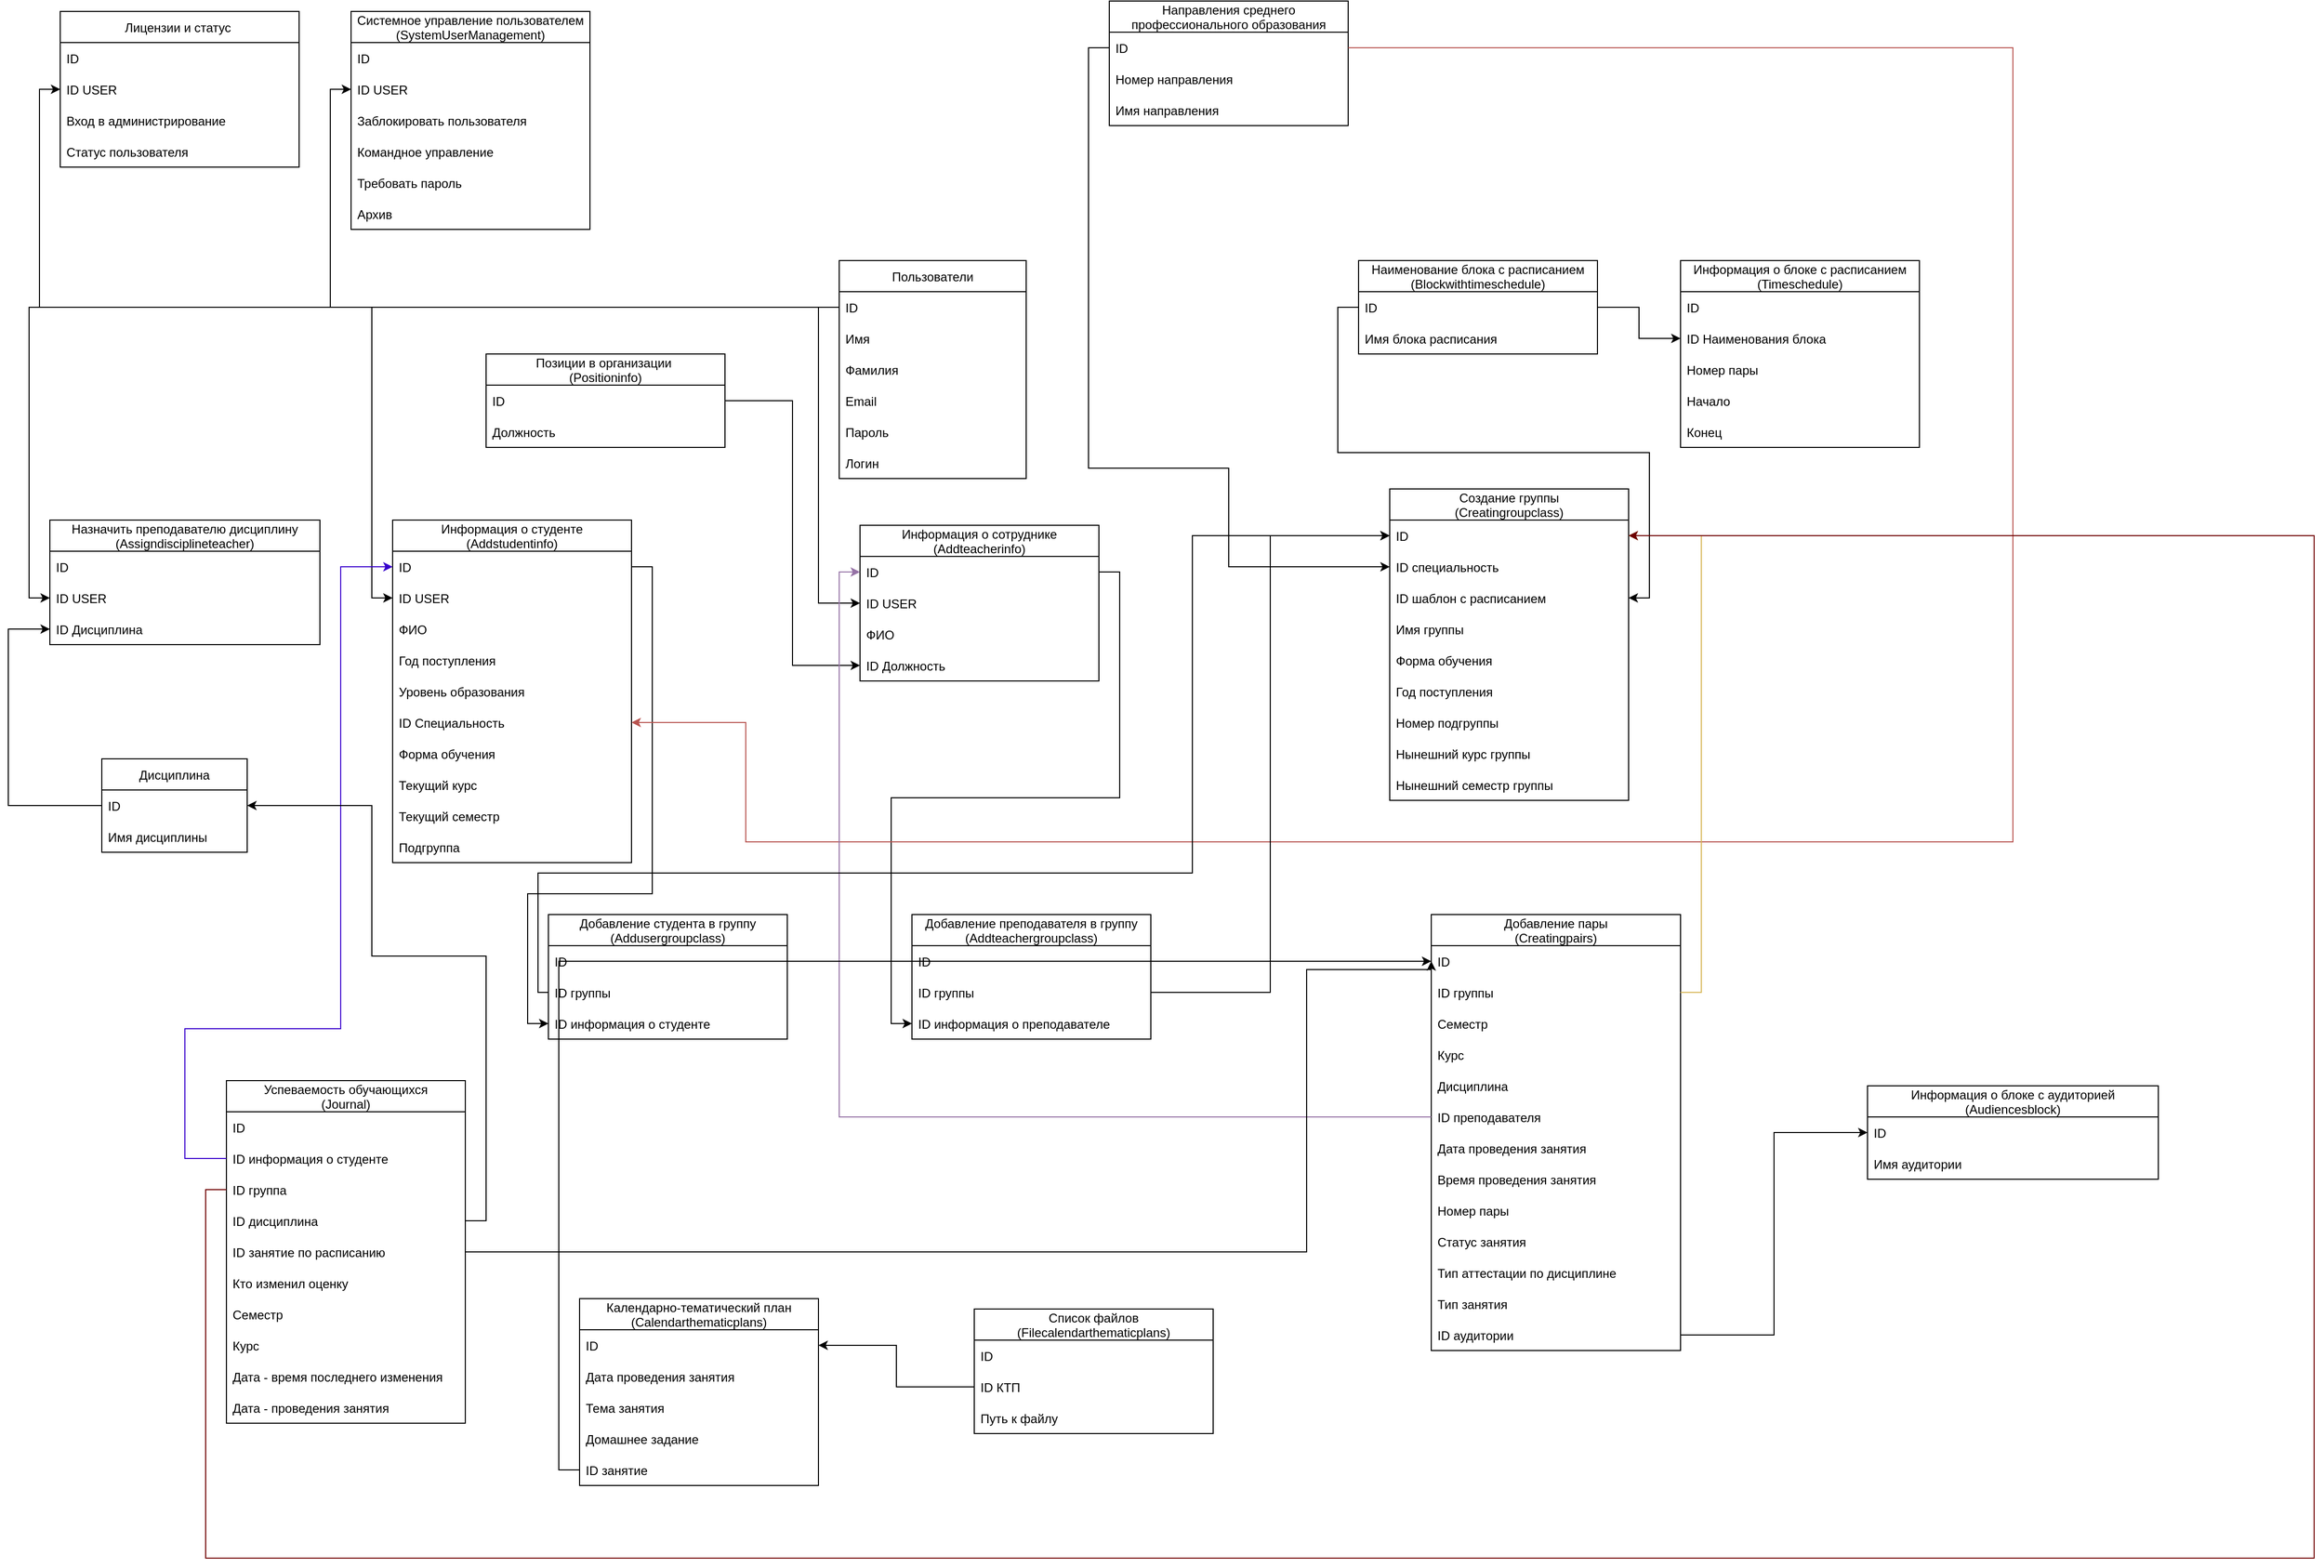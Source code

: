 <mxfile version="20.3.0" type="github">
  <diagram id="APbOYpsex_Ebenarrm__" name="Страница 1">
    <mxGraphModel dx="2500" dy="915" grid="1" gridSize="10" guides="1" tooltips="1" connect="1" arrows="1" fold="1" page="1" pageScale="1" pageWidth="827" pageHeight="1169" math="0" shadow="0">
      <root>
        <mxCell id="0" />
        <mxCell id="1" parent="0" />
        <mxCell id="934rZRanRc9oHKekc0-k-1" value="Пользователи" style="swimlane;fontStyle=0;childLayout=stackLayout;horizontal=1;startSize=30;horizontalStack=0;resizeParent=1;resizeParentMax=0;resizeLast=0;collapsible=1;marginBottom=0;" parent="1" vertex="1">
          <mxGeometry x="-20" y="490" width="180" height="210" as="geometry">
            <mxRectangle x="60" y="70" width="120" height="30" as="alternateBounds" />
          </mxGeometry>
        </mxCell>
        <mxCell id="934rZRanRc9oHKekc0-k-2" value="ID" style="text;strokeColor=none;fillColor=none;align=left;verticalAlign=middle;spacingLeft=4;spacingRight=4;overflow=hidden;points=[[0,0.5],[1,0.5]];portConstraint=eastwest;rotatable=0;" parent="934rZRanRc9oHKekc0-k-1" vertex="1">
          <mxGeometry y="30" width="180" height="30" as="geometry" />
        </mxCell>
        <mxCell id="934rZRanRc9oHKekc0-k-6" value="Имя" style="text;strokeColor=none;fillColor=none;align=left;verticalAlign=middle;spacingLeft=4;spacingRight=4;overflow=hidden;points=[[0,0.5],[1,0.5]];portConstraint=eastwest;rotatable=0;" parent="934rZRanRc9oHKekc0-k-1" vertex="1">
          <mxGeometry y="60" width="180" height="30" as="geometry" />
        </mxCell>
        <mxCell id="934rZRanRc9oHKekc0-k-3" value="Фамилия" style="text;strokeColor=none;fillColor=none;align=left;verticalAlign=middle;spacingLeft=4;spacingRight=4;overflow=hidden;points=[[0,0.5],[1,0.5]];portConstraint=eastwest;rotatable=0;" parent="934rZRanRc9oHKekc0-k-1" vertex="1">
          <mxGeometry y="90" width="180" height="30" as="geometry" />
        </mxCell>
        <mxCell id="-_RNkPM9lZLHpSTQkM_h-98" value="Email" style="text;strokeColor=none;fillColor=none;align=left;verticalAlign=middle;spacingLeft=4;spacingRight=4;overflow=hidden;points=[[0,0.5],[1,0.5]];portConstraint=eastwest;rotatable=0;" vertex="1" parent="934rZRanRc9oHKekc0-k-1">
          <mxGeometry y="120" width="180" height="30" as="geometry" />
        </mxCell>
        <mxCell id="934rZRanRc9oHKekc0-k-5" value="Пароль" style="text;strokeColor=none;fillColor=none;align=left;verticalAlign=middle;spacingLeft=4;spacingRight=4;overflow=hidden;points=[[0,0.5],[1,0.5]];portConstraint=eastwest;rotatable=0;" parent="934rZRanRc9oHKekc0-k-1" vertex="1">
          <mxGeometry y="150" width="180" height="30" as="geometry" />
        </mxCell>
        <mxCell id="934rZRanRc9oHKekc0-k-4" value="Логин" style="text;strokeColor=none;fillColor=none;align=left;verticalAlign=middle;spacingLeft=4;spacingRight=4;overflow=hidden;points=[[0,0.5],[1,0.5]];portConstraint=eastwest;rotatable=0;" parent="934rZRanRc9oHKekc0-k-1" vertex="1">
          <mxGeometry y="180" width="180" height="30" as="geometry" />
        </mxCell>
        <mxCell id="-_RNkPM9lZLHpSTQkM_h-1" value="Дисциплина" style="swimlane;fontStyle=0;childLayout=stackLayout;horizontal=1;startSize=30;horizontalStack=0;resizeParent=1;resizeParentMax=0;resizeLast=0;collapsible=1;marginBottom=0;" vertex="1" parent="1">
          <mxGeometry x="-730" y="970" width="140" height="90" as="geometry">
            <mxRectangle x="60" y="70" width="120" height="30" as="alternateBounds" />
          </mxGeometry>
        </mxCell>
        <mxCell id="-_RNkPM9lZLHpSTQkM_h-2" value="ID" style="text;strokeColor=none;fillColor=none;align=left;verticalAlign=middle;spacingLeft=4;spacingRight=4;overflow=hidden;points=[[0,0.5],[1,0.5]];portConstraint=eastwest;rotatable=0;" vertex="1" parent="-_RNkPM9lZLHpSTQkM_h-1">
          <mxGeometry y="30" width="140" height="30" as="geometry" />
        </mxCell>
        <mxCell id="-_RNkPM9lZLHpSTQkM_h-3" value="Имя дисциплины" style="text;strokeColor=none;fillColor=none;align=left;verticalAlign=middle;spacingLeft=4;spacingRight=4;overflow=hidden;points=[[0,0.5],[1,0.5]];portConstraint=eastwest;rotatable=0;" vertex="1" parent="-_RNkPM9lZLHpSTQkM_h-1">
          <mxGeometry y="60" width="140" height="30" as="geometry" />
        </mxCell>
        <mxCell id="-_RNkPM9lZLHpSTQkM_h-7" value="Добавление преподавателя в группу&#xa;(Addteachergroupclass)" style="swimlane;fontStyle=0;childLayout=stackLayout;horizontal=1;startSize=30;horizontalStack=0;resizeParent=1;resizeParentMax=0;resizeLast=0;collapsible=1;marginBottom=0;" vertex="1" parent="1">
          <mxGeometry x="50" y="1120" width="230" height="120" as="geometry">
            <mxRectangle x="60" y="70" width="120" height="30" as="alternateBounds" />
          </mxGeometry>
        </mxCell>
        <mxCell id="-_RNkPM9lZLHpSTQkM_h-8" value="ID" style="text;strokeColor=none;fillColor=none;align=left;verticalAlign=middle;spacingLeft=4;spacingRight=4;overflow=hidden;points=[[0,0.5],[1,0.5]];portConstraint=eastwest;rotatable=0;" vertex="1" parent="-_RNkPM9lZLHpSTQkM_h-7">
          <mxGeometry y="30" width="230" height="30" as="geometry" />
        </mxCell>
        <mxCell id="-_RNkPM9lZLHpSTQkM_h-9" value="ID группы" style="text;strokeColor=none;fillColor=none;align=left;verticalAlign=middle;spacingLeft=4;spacingRight=4;overflow=hidden;points=[[0,0.5],[1,0.5]];portConstraint=eastwest;rotatable=0;" vertex="1" parent="-_RNkPM9lZLHpSTQkM_h-7">
          <mxGeometry y="60" width="230" height="30" as="geometry" />
        </mxCell>
        <mxCell id="-_RNkPM9lZLHpSTQkM_h-10" value="ID информация о преподавателе" style="text;strokeColor=none;fillColor=none;align=left;verticalAlign=middle;spacingLeft=4;spacingRight=4;overflow=hidden;points=[[0,0.5],[1,0.5]];portConstraint=eastwest;rotatable=0;" vertex="1" parent="-_RNkPM9lZLHpSTQkM_h-7">
          <mxGeometry y="90" width="230" height="30" as="geometry" />
        </mxCell>
        <mxCell id="-_RNkPM9lZLHpSTQkM_h-13" value="Добавление пары&#xa;(Creatingpairs)" style="swimlane;fontStyle=0;childLayout=stackLayout;horizontal=1;startSize=30;horizontalStack=0;resizeParent=1;resizeParentMax=0;resizeLast=0;collapsible=1;marginBottom=0;" vertex="1" parent="1">
          <mxGeometry x="550" y="1120" width="240" height="420" as="geometry">
            <mxRectangle x="60" y="70" width="120" height="30" as="alternateBounds" />
          </mxGeometry>
        </mxCell>
        <mxCell id="-_RNkPM9lZLHpSTQkM_h-14" value="ID" style="text;strokeColor=none;fillColor=none;align=left;verticalAlign=middle;spacingLeft=4;spacingRight=4;overflow=hidden;points=[[0,0.5],[1,0.5]];portConstraint=eastwest;rotatable=0;" vertex="1" parent="-_RNkPM9lZLHpSTQkM_h-13">
          <mxGeometry y="30" width="240" height="30" as="geometry" />
        </mxCell>
        <mxCell id="-_RNkPM9lZLHpSTQkM_h-15" value="ID группы" style="text;strokeColor=none;fillColor=none;align=left;verticalAlign=middle;spacingLeft=4;spacingRight=4;overflow=hidden;points=[[0,0.5],[1,0.5]];portConstraint=eastwest;rotatable=0;" vertex="1" parent="-_RNkPM9lZLHpSTQkM_h-13">
          <mxGeometry y="60" width="240" height="30" as="geometry" />
        </mxCell>
        <mxCell id="-_RNkPM9lZLHpSTQkM_h-16" value="Семестр" style="text;strokeColor=none;fillColor=none;align=left;verticalAlign=middle;spacingLeft=4;spacingRight=4;overflow=hidden;points=[[0,0.5],[1,0.5]];portConstraint=eastwest;rotatable=0;" vertex="1" parent="-_RNkPM9lZLHpSTQkM_h-13">
          <mxGeometry y="90" width="240" height="30" as="geometry" />
        </mxCell>
        <mxCell id="-_RNkPM9lZLHpSTQkM_h-17" value="Курс " style="text;strokeColor=none;fillColor=none;align=left;verticalAlign=middle;spacingLeft=4;spacingRight=4;overflow=hidden;points=[[0,0.5],[1,0.5]];portConstraint=eastwest;rotatable=0;" vertex="1" parent="-_RNkPM9lZLHpSTQkM_h-13">
          <mxGeometry y="120" width="240" height="30" as="geometry" />
        </mxCell>
        <mxCell id="-_RNkPM9lZLHpSTQkM_h-18" value="Дисциплина" style="text;strokeColor=none;fillColor=none;align=left;verticalAlign=middle;spacingLeft=4;spacingRight=4;overflow=hidden;points=[[0,0.5],[1,0.5]];portConstraint=eastwest;rotatable=0;" vertex="1" parent="-_RNkPM9lZLHpSTQkM_h-13">
          <mxGeometry y="150" width="240" height="30" as="geometry" />
        </mxCell>
        <mxCell id="-_RNkPM9lZLHpSTQkM_h-142" value="ID преподавателя" style="text;strokeColor=none;fillColor=none;align=left;verticalAlign=middle;spacingLeft=4;spacingRight=4;overflow=hidden;points=[[0,0.5],[1,0.5]];portConstraint=eastwest;rotatable=0;" vertex="1" parent="-_RNkPM9lZLHpSTQkM_h-13">
          <mxGeometry y="180" width="240" height="30" as="geometry" />
        </mxCell>
        <mxCell id="-_RNkPM9lZLHpSTQkM_h-143" value="Дата проведения занятия" style="text;strokeColor=none;fillColor=none;align=left;verticalAlign=middle;spacingLeft=4;spacingRight=4;overflow=hidden;points=[[0,0.5],[1,0.5]];portConstraint=eastwest;rotatable=0;" vertex="1" parent="-_RNkPM9lZLHpSTQkM_h-13">
          <mxGeometry y="210" width="240" height="30" as="geometry" />
        </mxCell>
        <mxCell id="-_RNkPM9lZLHpSTQkM_h-144" value="Время проведения занятия" style="text;strokeColor=none;fillColor=none;align=left;verticalAlign=middle;spacingLeft=4;spacingRight=4;overflow=hidden;points=[[0,0.5],[1,0.5]];portConstraint=eastwest;rotatable=0;" vertex="1" parent="-_RNkPM9lZLHpSTQkM_h-13">
          <mxGeometry y="240" width="240" height="30" as="geometry" />
        </mxCell>
        <mxCell id="-_RNkPM9lZLHpSTQkM_h-145" value="Номер пары" style="text;strokeColor=none;fillColor=none;align=left;verticalAlign=middle;spacingLeft=4;spacingRight=4;overflow=hidden;points=[[0,0.5],[1,0.5]];portConstraint=eastwest;rotatable=0;" vertex="1" parent="-_RNkPM9lZLHpSTQkM_h-13">
          <mxGeometry y="270" width="240" height="30" as="geometry" />
        </mxCell>
        <mxCell id="-_RNkPM9lZLHpSTQkM_h-146" value="Статус занятия" style="text;strokeColor=none;fillColor=none;align=left;verticalAlign=middle;spacingLeft=4;spacingRight=4;overflow=hidden;points=[[0,0.5],[1,0.5]];portConstraint=eastwest;rotatable=0;" vertex="1" parent="-_RNkPM9lZLHpSTQkM_h-13">
          <mxGeometry y="300" width="240" height="30" as="geometry" />
        </mxCell>
        <mxCell id="-_RNkPM9lZLHpSTQkM_h-147" value="Тип аттестации по дисциплине" style="text;strokeColor=none;fillColor=none;align=left;verticalAlign=middle;spacingLeft=4;spacingRight=4;overflow=hidden;points=[[0,0.5],[1,0.5]];portConstraint=eastwest;rotatable=0;" vertex="1" parent="-_RNkPM9lZLHpSTQkM_h-13">
          <mxGeometry y="330" width="240" height="30" as="geometry" />
        </mxCell>
        <mxCell id="-_RNkPM9lZLHpSTQkM_h-148" value="Тип занятия" style="text;strokeColor=none;fillColor=none;align=left;verticalAlign=middle;spacingLeft=4;spacingRight=4;overflow=hidden;points=[[0,0.5],[1,0.5]];portConstraint=eastwest;rotatable=0;" vertex="1" parent="-_RNkPM9lZLHpSTQkM_h-13">
          <mxGeometry y="360" width="240" height="30" as="geometry" />
        </mxCell>
        <mxCell id="-_RNkPM9lZLHpSTQkM_h-149" value="ID аудитории" style="text;strokeColor=none;fillColor=none;align=left;verticalAlign=middle;spacingLeft=4;spacingRight=4;overflow=hidden;points=[[0,0.5],[1,0.5]];portConstraint=eastwest;rotatable=0;" vertex="1" parent="-_RNkPM9lZLHpSTQkM_h-13">
          <mxGeometry y="390" width="240" height="30" as="geometry" />
        </mxCell>
        <mxCell id="-_RNkPM9lZLHpSTQkM_h-26" value="Информация о студенте&#xa;(Addstudentinfo)" style="swimlane;fontStyle=0;childLayout=stackLayout;horizontal=1;startSize=30;horizontalStack=0;resizeParent=1;resizeParentMax=0;resizeLast=0;collapsible=1;marginBottom=0;" vertex="1" parent="1">
          <mxGeometry x="-450" y="740" width="230" height="330" as="geometry">
            <mxRectangle x="60" y="70" width="120" height="30" as="alternateBounds" />
          </mxGeometry>
        </mxCell>
        <mxCell id="-_RNkPM9lZLHpSTQkM_h-27" value="ID" style="text;strokeColor=none;fillColor=none;align=left;verticalAlign=middle;spacingLeft=4;spacingRight=4;overflow=hidden;points=[[0,0.5],[1,0.5]];portConstraint=eastwest;rotatable=0;" vertex="1" parent="-_RNkPM9lZLHpSTQkM_h-26">
          <mxGeometry y="30" width="230" height="30" as="geometry" />
        </mxCell>
        <mxCell id="-_RNkPM9lZLHpSTQkM_h-28" value="ID USER" style="text;strokeColor=none;fillColor=none;align=left;verticalAlign=middle;spacingLeft=4;spacingRight=4;overflow=hidden;points=[[0,0.5],[1,0.5]];portConstraint=eastwest;rotatable=0;" vertex="1" parent="-_RNkPM9lZLHpSTQkM_h-26">
          <mxGeometry y="60" width="230" height="30" as="geometry" />
        </mxCell>
        <mxCell id="-_RNkPM9lZLHpSTQkM_h-29" value="ФИО" style="text;strokeColor=none;fillColor=none;align=left;verticalAlign=middle;spacingLeft=4;spacingRight=4;overflow=hidden;points=[[0,0.5],[1,0.5]];portConstraint=eastwest;rotatable=0;" vertex="1" parent="-_RNkPM9lZLHpSTQkM_h-26">
          <mxGeometry y="90" width="230" height="30" as="geometry" />
        </mxCell>
        <mxCell id="-_RNkPM9lZLHpSTQkM_h-30" value="Год поступления" style="text;strokeColor=none;fillColor=none;align=left;verticalAlign=middle;spacingLeft=4;spacingRight=4;overflow=hidden;points=[[0,0.5],[1,0.5]];portConstraint=eastwest;rotatable=0;" vertex="1" parent="-_RNkPM9lZLHpSTQkM_h-26">
          <mxGeometry y="120" width="230" height="30" as="geometry" />
        </mxCell>
        <mxCell id="-_RNkPM9lZLHpSTQkM_h-31" value="Уровень образования" style="text;strokeColor=none;fillColor=none;align=left;verticalAlign=middle;spacingLeft=4;spacingRight=4;overflow=hidden;points=[[0,0.5],[1,0.5]];portConstraint=eastwest;rotatable=0;" vertex="1" parent="-_RNkPM9lZLHpSTQkM_h-26">
          <mxGeometry y="150" width="230" height="30" as="geometry" />
        </mxCell>
        <mxCell id="-_RNkPM9lZLHpSTQkM_h-153" value="ID Специальность" style="text;strokeColor=none;fillColor=none;align=left;verticalAlign=middle;spacingLeft=4;spacingRight=4;overflow=hidden;points=[[0,0.5],[1,0.5]];portConstraint=eastwest;rotatable=0;" vertex="1" parent="-_RNkPM9lZLHpSTQkM_h-26">
          <mxGeometry y="180" width="230" height="30" as="geometry" />
        </mxCell>
        <mxCell id="-_RNkPM9lZLHpSTQkM_h-154" value="Форма обучения" style="text;strokeColor=none;fillColor=none;align=left;verticalAlign=middle;spacingLeft=4;spacingRight=4;overflow=hidden;points=[[0,0.5],[1,0.5]];portConstraint=eastwest;rotatable=0;" vertex="1" parent="-_RNkPM9lZLHpSTQkM_h-26">
          <mxGeometry y="210" width="230" height="30" as="geometry" />
        </mxCell>
        <mxCell id="-_RNkPM9lZLHpSTQkM_h-155" value="Текущий курс" style="text;strokeColor=none;fillColor=none;align=left;verticalAlign=middle;spacingLeft=4;spacingRight=4;overflow=hidden;points=[[0,0.5],[1,0.5]];portConstraint=eastwest;rotatable=0;" vertex="1" parent="-_RNkPM9lZLHpSTQkM_h-26">
          <mxGeometry y="240" width="230" height="30" as="geometry" />
        </mxCell>
        <mxCell id="-_RNkPM9lZLHpSTQkM_h-159" value="Текущий семестр" style="text;strokeColor=none;fillColor=none;align=left;verticalAlign=middle;spacingLeft=4;spacingRight=4;overflow=hidden;points=[[0,0.5],[1,0.5]];portConstraint=eastwest;rotatable=0;" vertex="1" parent="-_RNkPM9lZLHpSTQkM_h-26">
          <mxGeometry y="270" width="230" height="30" as="geometry" />
        </mxCell>
        <mxCell id="-_RNkPM9lZLHpSTQkM_h-156" value="Подгруппа" style="text;strokeColor=none;fillColor=none;align=left;verticalAlign=middle;spacingLeft=4;spacingRight=4;overflow=hidden;points=[[0,0.5],[1,0.5]];portConstraint=eastwest;rotatable=0;" vertex="1" parent="-_RNkPM9lZLHpSTQkM_h-26">
          <mxGeometry y="300" width="230" height="30" as="geometry" />
        </mxCell>
        <mxCell id="-_RNkPM9lZLHpSTQkM_h-32" value="Информация о блоке с аудиторией&#xa;(Audiencesblock)" style="swimlane;fontStyle=0;childLayout=stackLayout;horizontal=1;startSize=30;horizontalStack=0;resizeParent=1;resizeParentMax=0;resizeLast=0;collapsible=1;marginBottom=0;" vertex="1" parent="1">
          <mxGeometry x="970" y="1285" width="280" height="90" as="geometry">
            <mxRectangle x="60" y="70" width="120" height="30" as="alternateBounds" />
          </mxGeometry>
        </mxCell>
        <mxCell id="-_RNkPM9lZLHpSTQkM_h-33" value="ID" style="text;strokeColor=none;fillColor=none;align=left;verticalAlign=middle;spacingLeft=4;spacingRight=4;overflow=hidden;points=[[0,0.5],[1,0.5]];portConstraint=eastwest;rotatable=0;" vertex="1" parent="-_RNkPM9lZLHpSTQkM_h-32">
          <mxGeometry y="30" width="280" height="30" as="geometry" />
        </mxCell>
        <mxCell id="-_RNkPM9lZLHpSTQkM_h-34" value="Имя аудитории" style="text;strokeColor=none;fillColor=none;align=left;verticalAlign=middle;spacingLeft=4;spacingRight=4;overflow=hidden;points=[[0,0.5],[1,0.5]];portConstraint=eastwest;rotatable=0;" vertex="1" parent="-_RNkPM9lZLHpSTQkM_h-32">
          <mxGeometry y="60" width="280" height="30" as="geometry" />
        </mxCell>
        <mxCell id="-_RNkPM9lZLHpSTQkM_h-38" value="Наименование блока с расписанием&#xa;(Blockwithtimeschedule)" style="swimlane;fontStyle=0;childLayout=stackLayout;horizontal=1;startSize=30;horizontalStack=0;resizeParent=1;resizeParentMax=0;resizeLast=0;collapsible=1;marginBottom=0;" vertex="1" parent="1">
          <mxGeometry x="480" y="490" width="230" height="90" as="geometry">
            <mxRectangle x="60" y="70" width="120" height="30" as="alternateBounds" />
          </mxGeometry>
        </mxCell>
        <mxCell id="-_RNkPM9lZLHpSTQkM_h-39" value="ID" style="text;strokeColor=none;fillColor=none;align=left;verticalAlign=middle;spacingLeft=4;spacingRight=4;overflow=hidden;points=[[0,0.5],[1,0.5]];portConstraint=eastwest;rotatable=0;" vertex="1" parent="-_RNkPM9lZLHpSTQkM_h-38">
          <mxGeometry y="30" width="230" height="30" as="geometry" />
        </mxCell>
        <mxCell id="-_RNkPM9lZLHpSTQkM_h-40" value="Имя блока расписания" style="text;strokeColor=none;fillColor=none;align=left;verticalAlign=middle;spacingLeft=4;spacingRight=4;overflow=hidden;points=[[0,0.5],[1,0.5]];portConstraint=eastwest;rotatable=0;" vertex="1" parent="-_RNkPM9lZLHpSTQkM_h-38">
          <mxGeometry y="60" width="230" height="30" as="geometry" />
        </mxCell>
        <mxCell id="-_RNkPM9lZLHpSTQkM_h-44" value="Информация о сотруднике&#xa;(Addteacherinfo)" style="swimlane;fontStyle=0;childLayout=stackLayout;horizontal=1;startSize=30;horizontalStack=0;resizeParent=1;resizeParentMax=0;resizeLast=0;collapsible=1;marginBottom=0;" vertex="1" parent="1">
          <mxGeometry y="745" width="230" height="150" as="geometry">
            <mxRectangle x="60" y="70" width="120" height="30" as="alternateBounds" />
          </mxGeometry>
        </mxCell>
        <mxCell id="-_RNkPM9lZLHpSTQkM_h-45" value="ID" style="text;strokeColor=none;fillColor=none;align=left;verticalAlign=middle;spacingLeft=4;spacingRight=4;overflow=hidden;points=[[0,0.5],[1,0.5]];portConstraint=eastwest;rotatable=0;" vertex="1" parent="-_RNkPM9lZLHpSTQkM_h-44">
          <mxGeometry y="30" width="230" height="30" as="geometry" />
        </mxCell>
        <mxCell id="-_RNkPM9lZLHpSTQkM_h-46" value="ID USER" style="text;strokeColor=none;fillColor=none;align=left;verticalAlign=middle;spacingLeft=4;spacingRight=4;overflow=hidden;points=[[0,0.5],[1,0.5]];portConstraint=eastwest;rotatable=0;" vertex="1" parent="-_RNkPM9lZLHpSTQkM_h-44">
          <mxGeometry y="60" width="230" height="30" as="geometry" />
        </mxCell>
        <mxCell id="-_RNkPM9lZLHpSTQkM_h-47" value="ФИО" style="text;strokeColor=none;fillColor=none;align=left;verticalAlign=middle;spacingLeft=4;spacingRight=4;overflow=hidden;points=[[0,0.5],[1,0.5]];portConstraint=eastwest;rotatable=0;" vertex="1" parent="-_RNkPM9lZLHpSTQkM_h-44">
          <mxGeometry y="90" width="230" height="30" as="geometry" />
        </mxCell>
        <mxCell id="-_RNkPM9lZLHpSTQkM_h-48" value="ID Должность" style="text;strokeColor=none;fillColor=none;align=left;verticalAlign=middle;spacingLeft=4;spacingRight=4;overflow=hidden;points=[[0,0.5],[1,0.5]];portConstraint=eastwest;rotatable=0;" vertex="1" parent="-_RNkPM9lZLHpSTQkM_h-44">
          <mxGeometry y="120" width="230" height="30" as="geometry" />
        </mxCell>
        <mxCell id="-_RNkPM9lZLHpSTQkM_h-50" value="Успеваемость обучающихся&#xa;(Journal)" style="swimlane;fontStyle=0;childLayout=stackLayout;horizontal=1;startSize=30;horizontalStack=0;resizeParent=1;resizeParentMax=0;resizeLast=0;collapsible=1;marginBottom=0;" vertex="1" parent="1">
          <mxGeometry x="-610" y="1280" width="230" height="330" as="geometry">
            <mxRectangle x="60" y="70" width="120" height="30" as="alternateBounds" />
          </mxGeometry>
        </mxCell>
        <mxCell id="-_RNkPM9lZLHpSTQkM_h-51" value="ID" style="text;strokeColor=none;fillColor=none;align=left;verticalAlign=middle;spacingLeft=4;spacingRight=4;overflow=hidden;points=[[0,0.5],[1,0.5]];portConstraint=eastwest;rotatable=0;" vertex="1" parent="-_RNkPM9lZLHpSTQkM_h-50">
          <mxGeometry y="30" width="230" height="30" as="geometry" />
        </mxCell>
        <mxCell id="-_RNkPM9lZLHpSTQkM_h-52" value="ID информация о студенте" style="text;strokeColor=none;fillColor=none;align=left;verticalAlign=middle;spacingLeft=4;spacingRight=4;overflow=hidden;points=[[0,0.5],[1,0.5]];portConstraint=eastwest;rotatable=0;" vertex="1" parent="-_RNkPM9lZLHpSTQkM_h-50">
          <mxGeometry y="60" width="230" height="30" as="geometry" />
        </mxCell>
        <mxCell id="-_RNkPM9lZLHpSTQkM_h-53" value="ID группа" style="text;strokeColor=none;fillColor=none;align=left;verticalAlign=middle;spacingLeft=4;spacingRight=4;overflow=hidden;points=[[0,0.5],[1,0.5]];portConstraint=eastwest;rotatable=0;" vertex="1" parent="-_RNkPM9lZLHpSTQkM_h-50">
          <mxGeometry y="90" width="230" height="30" as="geometry" />
        </mxCell>
        <mxCell id="-_RNkPM9lZLHpSTQkM_h-54" value="ID дисциплина" style="text;strokeColor=none;fillColor=none;align=left;verticalAlign=middle;spacingLeft=4;spacingRight=4;overflow=hidden;points=[[0,0.5],[1,0.5]];portConstraint=eastwest;rotatable=0;" vertex="1" parent="-_RNkPM9lZLHpSTQkM_h-50">
          <mxGeometry y="120" width="230" height="30" as="geometry" />
        </mxCell>
        <mxCell id="-_RNkPM9lZLHpSTQkM_h-55" value="ID занятие по расписанию" style="text;strokeColor=none;fillColor=none;align=left;verticalAlign=middle;spacingLeft=4;spacingRight=4;overflow=hidden;points=[[0,0.5],[1,0.5]];portConstraint=eastwest;rotatable=0;" vertex="1" parent="-_RNkPM9lZLHpSTQkM_h-50">
          <mxGeometry y="150" width="230" height="30" as="geometry" />
        </mxCell>
        <mxCell id="-_RNkPM9lZLHpSTQkM_h-168" value="Кто изменил оценку" style="text;strokeColor=none;fillColor=none;align=left;verticalAlign=middle;spacingLeft=4;spacingRight=4;overflow=hidden;points=[[0,0.5],[1,0.5]];portConstraint=eastwest;rotatable=0;" vertex="1" parent="-_RNkPM9lZLHpSTQkM_h-50">
          <mxGeometry y="180" width="230" height="30" as="geometry" />
        </mxCell>
        <mxCell id="-_RNkPM9lZLHpSTQkM_h-169" value="Семестр" style="text;strokeColor=none;fillColor=none;align=left;verticalAlign=middle;spacingLeft=4;spacingRight=4;overflow=hidden;points=[[0,0.5],[1,0.5]];portConstraint=eastwest;rotatable=0;" vertex="1" parent="-_RNkPM9lZLHpSTQkM_h-50">
          <mxGeometry y="210" width="230" height="30" as="geometry" />
        </mxCell>
        <mxCell id="-_RNkPM9lZLHpSTQkM_h-170" value="Курс" style="text;strokeColor=none;fillColor=none;align=left;verticalAlign=middle;spacingLeft=4;spacingRight=4;overflow=hidden;points=[[0,0.5],[1,0.5]];portConstraint=eastwest;rotatable=0;" vertex="1" parent="-_RNkPM9lZLHpSTQkM_h-50">
          <mxGeometry y="240" width="230" height="30" as="geometry" />
        </mxCell>
        <mxCell id="-_RNkPM9lZLHpSTQkM_h-171" value="Дата - время последнего изменения" style="text;strokeColor=none;fillColor=none;align=left;verticalAlign=middle;spacingLeft=4;spacingRight=4;overflow=hidden;points=[[0,0.5],[1,0.5]];portConstraint=eastwest;rotatable=0;" vertex="1" parent="-_RNkPM9lZLHpSTQkM_h-50">
          <mxGeometry y="270" width="230" height="30" as="geometry" />
        </mxCell>
        <mxCell id="-_RNkPM9lZLHpSTQkM_h-172" value="Дата - проведения занятия" style="text;strokeColor=none;fillColor=none;align=left;verticalAlign=middle;spacingLeft=4;spacingRight=4;overflow=hidden;points=[[0,0.5],[1,0.5]];portConstraint=eastwest;rotatable=0;" vertex="1" parent="-_RNkPM9lZLHpSTQkM_h-50">
          <mxGeometry y="300" width="230" height="30" as="geometry" />
        </mxCell>
        <mxCell id="-_RNkPM9lZLHpSTQkM_h-56" value="Календарно-тематический план&#xa;(Calendarthematicplans)" style="swimlane;fontStyle=0;childLayout=stackLayout;horizontal=1;startSize=30;horizontalStack=0;resizeParent=1;resizeParentMax=0;resizeLast=0;collapsible=1;marginBottom=0;" vertex="1" parent="1">
          <mxGeometry x="-270" y="1490" width="230" height="180" as="geometry">
            <mxRectangle x="60" y="70" width="120" height="30" as="alternateBounds" />
          </mxGeometry>
        </mxCell>
        <mxCell id="-_RNkPM9lZLHpSTQkM_h-57" value="ID" style="text;strokeColor=none;fillColor=none;align=left;verticalAlign=middle;spacingLeft=4;spacingRight=4;overflow=hidden;points=[[0,0.5],[1,0.5]];portConstraint=eastwest;rotatable=0;" vertex="1" parent="-_RNkPM9lZLHpSTQkM_h-56">
          <mxGeometry y="30" width="230" height="30" as="geometry" />
        </mxCell>
        <mxCell id="-_RNkPM9lZLHpSTQkM_h-58" value="Дата проведения занятия" style="text;strokeColor=none;fillColor=none;align=left;verticalAlign=middle;spacingLeft=4;spacingRight=4;overflow=hidden;points=[[0,0.5],[1,0.5]];portConstraint=eastwest;rotatable=0;" vertex="1" parent="-_RNkPM9lZLHpSTQkM_h-56">
          <mxGeometry y="60" width="230" height="30" as="geometry" />
        </mxCell>
        <mxCell id="-_RNkPM9lZLHpSTQkM_h-59" value="Тема занятия" style="text;strokeColor=none;fillColor=none;align=left;verticalAlign=middle;spacingLeft=4;spacingRight=4;overflow=hidden;points=[[0,0.5],[1,0.5]];portConstraint=eastwest;rotatable=0;" vertex="1" parent="-_RNkPM9lZLHpSTQkM_h-56">
          <mxGeometry y="90" width="230" height="30" as="geometry" />
        </mxCell>
        <mxCell id="-_RNkPM9lZLHpSTQkM_h-60" value="Домашнее задание" style="text;strokeColor=none;fillColor=none;align=left;verticalAlign=middle;spacingLeft=4;spacingRight=4;overflow=hidden;points=[[0,0.5],[1,0.5]];portConstraint=eastwest;rotatable=0;" vertex="1" parent="-_RNkPM9lZLHpSTQkM_h-56">
          <mxGeometry y="120" width="230" height="30" as="geometry" />
        </mxCell>
        <mxCell id="-_RNkPM9lZLHpSTQkM_h-61" value="ID занятие" style="text;strokeColor=none;fillColor=none;align=left;verticalAlign=middle;spacingLeft=4;spacingRight=4;overflow=hidden;points=[[0,0.5],[1,0.5]];portConstraint=eastwest;rotatable=0;" vertex="1" parent="-_RNkPM9lZLHpSTQkM_h-56">
          <mxGeometry y="150" width="230" height="30" as="geometry" />
        </mxCell>
        <mxCell id="-_RNkPM9lZLHpSTQkM_h-62" value="Лицензии и статус " style="swimlane;fontStyle=0;childLayout=stackLayout;horizontal=1;startSize=30;horizontalStack=0;resizeParent=1;resizeParentMax=0;resizeLast=0;collapsible=1;marginBottom=0;" vertex="1" parent="1">
          <mxGeometry x="-770" y="250" width="230" height="150" as="geometry">
            <mxRectangle x="60" y="70" width="120" height="30" as="alternateBounds" />
          </mxGeometry>
        </mxCell>
        <mxCell id="-_RNkPM9lZLHpSTQkM_h-128" value="ID" style="text;strokeColor=none;fillColor=none;align=left;verticalAlign=middle;spacingLeft=4;spacingRight=4;overflow=hidden;points=[[0,0.5],[1,0.5]];portConstraint=eastwest;rotatable=0;" vertex="1" parent="-_RNkPM9lZLHpSTQkM_h-62">
          <mxGeometry y="30" width="230" height="30" as="geometry" />
        </mxCell>
        <mxCell id="-_RNkPM9lZLHpSTQkM_h-107" value="ID USER" style="text;strokeColor=none;fillColor=none;align=left;verticalAlign=middle;spacingLeft=4;spacingRight=4;overflow=hidden;points=[[0,0.5],[1,0.5]];portConstraint=eastwest;rotatable=0;" vertex="1" parent="-_RNkPM9lZLHpSTQkM_h-62">
          <mxGeometry y="60" width="230" height="30" as="geometry" />
        </mxCell>
        <mxCell id="-_RNkPM9lZLHpSTQkM_h-100" value="Вход в администрирование" style="text;strokeColor=none;fillColor=none;align=left;verticalAlign=middle;spacingLeft=4;spacingRight=4;overflow=hidden;points=[[0,0.5],[1,0.5]];portConstraint=eastwest;rotatable=0;" vertex="1" parent="-_RNkPM9lZLHpSTQkM_h-62">
          <mxGeometry y="90" width="230" height="30" as="geometry" />
        </mxCell>
        <mxCell id="-_RNkPM9lZLHpSTQkM_h-99" value="Статус пользователя" style="text;strokeColor=none;fillColor=none;align=left;verticalAlign=middle;spacingLeft=4;spacingRight=4;overflow=hidden;points=[[0,0.5],[1,0.5]];portConstraint=eastwest;rotatable=0;" vertex="1" parent="-_RNkPM9lZLHpSTQkM_h-62">
          <mxGeometry y="120" width="230" height="30" as="geometry" />
        </mxCell>
        <mxCell id="-_RNkPM9lZLHpSTQkM_h-68" value="Направления среднего &#xa;профессионального образования" style="swimlane;fontStyle=0;childLayout=stackLayout;horizontal=1;startSize=30;horizontalStack=0;resizeParent=1;resizeParentMax=0;resizeLast=0;collapsible=1;marginBottom=0;" vertex="1" parent="1">
          <mxGeometry x="240" y="240" width="230" height="120" as="geometry">
            <mxRectangle x="60" y="70" width="120" height="30" as="alternateBounds" />
          </mxGeometry>
        </mxCell>
        <mxCell id="-_RNkPM9lZLHpSTQkM_h-69" value="ID" style="text;strokeColor=none;fillColor=none;align=left;verticalAlign=middle;spacingLeft=4;spacingRight=4;overflow=hidden;points=[[0,0.5],[1,0.5]];portConstraint=eastwest;rotatable=0;" vertex="1" parent="-_RNkPM9lZLHpSTQkM_h-68">
          <mxGeometry y="30" width="230" height="30" as="geometry" />
        </mxCell>
        <mxCell id="-_RNkPM9lZLHpSTQkM_h-70" value="Номер направления" style="text;strokeColor=none;fillColor=none;align=left;verticalAlign=middle;spacingLeft=4;spacingRight=4;overflow=hidden;points=[[0,0.5],[1,0.5]];portConstraint=eastwest;rotatable=0;" vertex="1" parent="-_RNkPM9lZLHpSTQkM_h-68">
          <mxGeometry y="60" width="230" height="30" as="geometry" />
        </mxCell>
        <mxCell id="-_RNkPM9lZLHpSTQkM_h-71" value="Имя направления" style="text;strokeColor=none;fillColor=none;align=left;verticalAlign=middle;spacingLeft=4;spacingRight=4;overflow=hidden;points=[[0,0.5],[1,0.5]];portConstraint=eastwest;rotatable=0;" vertex="1" parent="-_RNkPM9lZLHpSTQkM_h-68">
          <mxGeometry y="90" width="230" height="30" as="geometry" />
        </mxCell>
        <mxCell id="-_RNkPM9lZLHpSTQkM_h-74" value="Позиции в организации &#xa;(Positioninfo)" style="swimlane;fontStyle=0;childLayout=stackLayout;horizontal=1;startSize=30;horizontalStack=0;resizeParent=1;resizeParentMax=0;resizeLast=0;collapsible=1;marginBottom=0;" vertex="1" parent="1">
          <mxGeometry x="-360" y="580" width="230" height="90" as="geometry">
            <mxRectangle x="60" y="70" width="120" height="30" as="alternateBounds" />
          </mxGeometry>
        </mxCell>
        <mxCell id="-_RNkPM9lZLHpSTQkM_h-75" value="ID" style="text;strokeColor=none;fillColor=none;align=left;verticalAlign=middle;spacingLeft=4;spacingRight=4;overflow=hidden;points=[[0,0.5],[1,0.5]];portConstraint=eastwest;rotatable=0;" vertex="1" parent="-_RNkPM9lZLHpSTQkM_h-74">
          <mxGeometry y="30" width="230" height="30" as="geometry" />
        </mxCell>
        <mxCell id="-_RNkPM9lZLHpSTQkM_h-76" value="Должность" style="text;strokeColor=none;fillColor=none;align=left;verticalAlign=middle;spacingLeft=4;spacingRight=4;overflow=hidden;points=[[0,0.5],[1,0.5]];portConstraint=eastwest;rotatable=0;" vertex="1" parent="-_RNkPM9lZLHpSTQkM_h-74">
          <mxGeometry y="60" width="230" height="30" as="geometry" />
        </mxCell>
        <mxCell id="-_RNkPM9lZLHpSTQkM_h-80" value="Системное управление пользователем&#xa;(SystemUserManagement)" style="swimlane;fontStyle=0;childLayout=stackLayout;horizontal=1;startSize=30;horizontalStack=0;resizeParent=1;resizeParentMax=0;resizeLast=0;collapsible=1;marginBottom=0;" vertex="1" parent="1">
          <mxGeometry x="-490" y="250" width="230" height="210" as="geometry">
            <mxRectangle x="60" y="70" width="120" height="30" as="alternateBounds" />
          </mxGeometry>
        </mxCell>
        <mxCell id="-_RNkPM9lZLHpSTQkM_h-127" value="ID" style="text;strokeColor=none;fillColor=none;align=left;verticalAlign=middle;spacingLeft=4;spacingRight=4;overflow=hidden;points=[[0,0.5],[1,0.5]];portConstraint=eastwest;rotatable=0;" vertex="1" parent="-_RNkPM9lZLHpSTQkM_h-80">
          <mxGeometry y="30" width="230" height="30" as="geometry" />
        </mxCell>
        <mxCell id="-_RNkPM9lZLHpSTQkM_h-101" value="ID USER" style="text;strokeColor=none;fillColor=none;align=left;verticalAlign=middle;spacingLeft=4;spacingRight=4;overflow=hidden;points=[[0,0.5],[1,0.5]];portConstraint=eastwest;rotatable=0;" vertex="1" parent="-_RNkPM9lZLHpSTQkM_h-80">
          <mxGeometry y="60" width="230" height="30" as="geometry" />
        </mxCell>
        <mxCell id="-_RNkPM9lZLHpSTQkM_h-106" value="Заблокировать пользователя" style="text;strokeColor=none;fillColor=none;align=left;verticalAlign=middle;spacingLeft=4;spacingRight=4;overflow=hidden;points=[[0,0.5],[1,0.5]];portConstraint=eastwest;rotatable=0;" vertex="1" parent="-_RNkPM9lZLHpSTQkM_h-80">
          <mxGeometry y="90" width="230" height="30" as="geometry" />
        </mxCell>
        <mxCell id="-_RNkPM9lZLHpSTQkM_h-104" value="Командное управление" style="text;strokeColor=none;fillColor=none;align=left;verticalAlign=middle;spacingLeft=4;spacingRight=4;overflow=hidden;points=[[0,0.5],[1,0.5]];portConstraint=eastwest;rotatable=0;" vertex="1" parent="-_RNkPM9lZLHpSTQkM_h-80">
          <mxGeometry y="120" width="230" height="30" as="geometry" />
        </mxCell>
        <mxCell id="-_RNkPM9lZLHpSTQkM_h-102" value="Требовать пароль" style="text;strokeColor=none;fillColor=none;align=left;verticalAlign=middle;spacingLeft=4;spacingRight=4;overflow=hidden;points=[[0,0.5],[1,0.5]];portConstraint=eastwest;rotatable=0;" vertex="1" parent="-_RNkPM9lZLHpSTQkM_h-80">
          <mxGeometry y="150" width="230" height="30" as="geometry" />
        </mxCell>
        <mxCell id="-_RNkPM9lZLHpSTQkM_h-103" value="Архив" style="text;strokeColor=none;fillColor=none;align=left;verticalAlign=middle;spacingLeft=4;spacingRight=4;overflow=hidden;points=[[0,0.5],[1,0.5]];portConstraint=eastwest;rotatable=0;" vertex="1" parent="-_RNkPM9lZLHpSTQkM_h-80">
          <mxGeometry y="180" width="230" height="30" as="geometry" />
        </mxCell>
        <mxCell id="-_RNkPM9lZLHpSTQkM_h-86" value="Создание группы&#xa;(Creatingroupclass)" style="swimlane;fontStyle=0;childLayout=stackLayout;horizontal=1;startSize=30;horizontalStack=0;resizeParent=1;resizeParentMax=0;resizeLast=0;collapsible=1;marginBottom=0;" vertex="1" parent="1">
          <mxGeometry x="510" y="710" width="230" height="300" as="geometry">
            <mxRectangle x="190" y="540" width="120" height="30" as="alternateBounds" />
          </mxGeometry>
        </mxCell>
        <mxCell id="-_RNkPM9lZLHpSTQkM_h-87" value="ID" style="text;strokeColor=none;fillColor=none;align=left;verticalAlign=middle;spacingLeft=4;spacingRight=4;overflow=hidden;points=[[0,0.5],[1,0.5]];portConstraint=eastwest;rotatable=0;" vertex="1" parent="-_RNkPM9lZLHpSTQkM_h-86">
          <mxGeometry y="30" width="230" height="30" as="geometry" />
        </mxCell>
        <mxCell id="-_RNkPM9lZLHpSTQkM_h-88" value="ID специальность" style="text;strokeColor=none;fillColor=none;align=left;verticalAlign=middle;spacingLeft=4;spacingRight=4;overflow=hidden;points=[[0,0.5],[1,0.5]];portConstraint=eastwest;rotatable=0;" vertex="1" parent="-_RNkPM9lZLHpSTQkM_h-86">
          <mxGeometry y="60" width="230" height="30" as="geometry" />
        </mxCell>
        <mxCell id="-_RNkPM9lZLHpSTQkM_h-141" value="ID шаблон с расписанием" style="text;strokeColor=none;fillColor=none;align=left;verticalAlign=middle;spacingLeft=4;spacingRight=4;overflow=hidden;points=[[0,0.5],[1,0.5]];portConstraint=eastwest;rotatable=0;" vertex="1" parent="-_RNkPM9lZLHpSTQkM_h-86">
          <mxGeometry y="90" width="230" height="30" as="geometry" />
        </mxCell>
        <mxCell id="-_RNkPM9lZLHpSTQkM_h-89" value="Имя группы" style="text;strokeColor=none;fillColor=none;align=left;verticalAlign=middle;spacingLeft=4;spacingRight=4;overflow=hidden;points=[[0,0.5],[1,0.5]];portConstraint=eastwest;rotatable=0;" vertex="1" parent="-_RNkPM9lZLHpSTQkM_h-86">
          <mxGeometry y="120" width="230" height="30" as="geometry" />
        </mxCell>
        <mxCell id="-_RNkPM9lZLHpSTQkM_h-90" value="Форма обучения" style="text;strokeColor=none;fillColor=none;align=left;verticalAlign=middle;spacingLeft=4;spacingRight=4;overflow=hidden;points=[[0,0.5],[1,0.5]];portConstraint=eastwest;rotatable=0;" vertex="1" parent="-_RNkPM9lZLHpSTQkM_h-86">
          <mxGeometry y="150" width="230" height="30" as="geometry" />
        </mxCell>
        <mxCell id="-_RNkPM9lZLHpSTQkM_h-91" value="Год поступления" style="text;strokeColor=none;fillColor=none;align=left;verticalAlign=middle;spacingLeft=4;spacingRight=4;overflow=hidden;points=[[0,0.5],[1,0.5]];portConstraint=eastwest;rotatable=0;" vertex="1" parent="-_RNkPM9lZLHpSTQkM_h-86">
          <mxGeometry y="180" width="230" height="30" as="geometry" />
        </mxCell>
        <mxCell id="-_RNkPM9lZLHpSTQkM_h-136" value="Номер подгруппы" style="text;strokeColor=none;fillColor=none;align=left;verticalAlign=middle;spacingLeft=4;spacingRight=4;overflow=hidden;points=[[0,0.5],[1,0.5]];portConstraint=eastwest;rotatable=0;" vertex="1" parent="-_RNkPM9lZLHpSTQkM_h-86">
          <mxGeometry y="210" width="230" height="30" as="geometry" />
        </mxCell>
        <mxCell id="-_RNkPM9lZLHpSTQkM_h-137" value="Нынешний курс группы" style="text;strokeColor=none;fillColor=none;align=left;verticalAlign=middle;spacingLeft=4;spacingRight=4;overflow=hidden;points=[[0,0.5],[1,0.5]];portConstraint=eastwest;rotatable=0;" vertex="1" parent="-_RNkPM9lZLHpSTQkM_h-86">
          <mxGeometry y="240" width="230" height="30" as="geometry" />
        </mxCell>
        <mxCell id="-_RNkPM9lZLHpSTQkM_h-138" value="Нынешний семестр группы" style="text;strokeColor=none;fillColor=none;align=left;verticalAlign=middle;spacingLeft=4;spacingRight=4;overflow=hidden;points=[[0,0.5],[1,0.5]];portConstraint=eastwest;rotatable=0;" vertex="1" parent="-_RNkPM9lZLHpSTQkM_h-86">
          <mxGeometry y="270" width="230" height="30" as="geometry" />
        </mxCell>
        <mxCell id="-_RNkPM9lZLHpSTQkM_h-92" value="Список файлов&#xa;(Filecalendarthematicplans)" style="swimlane;fontStyle=0;childLayout=stackLayout;horizontal=1;startSize=30;horizontalStack=0;resizeParent=1;resizeParentMax=0;resizeLast=0;collapsible=1;marginBottom=0;" vertex="1" parent="1">
          <mxGeometry x="110" y="1500" width="230" height="120" as="geometry">
            <mxRectangle x="60" y="70" width="120" height="30" as="alternateBounds" />
          </mxGeometry>
        </mxCell>
        <mxCell id="-_RNkPM9lZLHpSTQkM_h-93" value="ID" style="text;strokeColor=none;fillColor=none;align=left;verticalAlign=middle;spacingLeft=4;spacingRight=4;overflow=hidden;points=[[0,0.5],[1,0.5]];portConstraint=eastwest;rotatable=0;" vertex="1" parent="-_RNkPM9lZLHpSTQkM_h-92">
          <mxGeometry y="30" width="230" height="30" as="geometry" />
        </mxCell>
        <mxCell id="-_RNkPM9lZLHpSTQkM_h-94" value="ID КТП" style="text;strokeColor=none;fillColor=none;align=left;verticalAlign=middle;spacingLeft=4;spacingRight=4;overflow=hidden;points=[[0,0.5],[1,0.5]];portConstraint=eastwest;rotatable=0;" vertex="1" parent="-_RNkPM9lZLHpSTQkM_h-92">
          <mxGeometry y="60" width="230" height="30" as="geometry" />
        </mxCell>
        <mxCell id="-_RNkPM9lZLHpSTQkM_h-95" value="Путь к файлу" style="text;strokeColor=none;fillColor=none;align=left;verticalAlign=middle;spacingLeft=4;spacingRight=4;overflow=hidden;points=[[0,0.5],[1,0.5]];portConstraint=eastwest;rotatable=0;" vertex="1" parent="-_RNkPM9lZLHpSTQkM_h-92">
          <mxGeometry y="90" width="230" height="30" as="geometry" />
        </mxCell>
        <mxCell id="-_RNkPM9lZLHpSTQkM_h-109" style="edgeStyle=orthogonalEdgeStyle;rounded=0;orthogonalLoop=1;jettySize=auto;html=1;exitX=0;exitY=0.5;exitDx=0;exitDy=0;entryX=0;entryY=0.5;entryDx=0;entryDy=0;" edge="1" parent="1" source="934rZRanRc9oHKekc0-k-2" target="-_RNkPM9lZLHpSTQkM_h-101">
          <mxGeometry relative="1" as="geometry" />
        </mxCell>
        <mxCell id="-_RNkPM9lZLHpSTQkM_h-129" value="Информация о блоке с расписанием&#xa;(Timeschedule)" style="swimlane;fontStyle=0;childLayout=stackLayout;horizontal=1;startSize=30;horizontalStack=0;resizeParent=1;resizeParentMax=0;resizeLast=0;collapsible=1;marginBottom=0;" vertex="1" parent="1">
          <mxGeometry x="790" y="490" width="230" height="180" as="geometry">
            <mxRectangle x="60" y="70" width="120" height="30" as="alternateBounds" />
          </mxGeometry>
        </mxCell>
        <mxCell id="-_RNkPM9lZLHpSTQkM_h-130" value="ID" style="text;strokeColor=none;fillColor=none;align=left;verticalAlign=middle;spacingLeft=4;spacingRight=4;overflow=hidden;points=[[0,0.5],[1,0.5]];portConstraint=eastwest;rotatable=0;" vertex="1" parent="-_RNkPM9lZLHpSTQkM_h-129">
          <mxGeometry y="30" width="230" height="30" as="geometry" />
        </mxCell>
        <mxCell id="-_RNkPM9lZLHpSTQkM_h-131" value="ID Наименования блока" style="text;strokeColor=none;fillColor=none;align=left;verticalAlign=middle;spacingLeft=4;spacingRight=4;overflow=hidden;points=[[0,0.5],[1,0.5]];portConstraint=eastwest;rotatable=0;" vertex="1" parent="-_RNkPM9lZLHpSTQkM_h-129">
          <mxGeometry y="60" width="230" height="30" as="geometry" />
        </mxCell>
        <mxCell id="-_RNkPM9lZLHpSTQkM_h-132" value="Номер пары" style="text;strokeColor=none;fillColor=none;align=left;verticalAlign=middle;spacingLeft=4;spacingRight=4;overflow=hidden;points=[[0,0.5],[1,0.5]];portConstraint=eastwest;rotatable=0;" vertex="1" parent="-_RNkPM9lZLHpSTQkM_h-129">
          <mxGeometry y="90" width="230" height="30" as="geometry" />
        </mxCell>
        <mxCell id="-_RNkPM9lZLHpSTQkM_h-133" value="Начало" style="text;strokeColor=none;fillColor=none;align=left;verticalAlign=middle;spacingLeft=4;spacingRight=4;overflow=hidden;points=[[0,0.5],[1,0.5]];portConstraint=eastwest;rotatable=0;" vertex="1" parent="-_RNkPM9lZLHpSTQkM_h-129">
          <mxGeometry y="120" width="230" height="30" as="geometry" />
        </mxCell>
        <mxCell id="-_RNkPM9lZLHpSTQkM_h-134" value="Конец" style="text;strokeColor=none;fillColor=none;align=left;verticalAlign=middle;spacingLeft=4;spacingRight=4;overflow=hidden;points=[[0,0.5],[1,0.5]];portConstraint=eastwest;rotatable=0;" vertex="1" parent="-_RNkPM9lZLHpSTQkM_h-129">
          <mxGeometry y="150" width="230" height="30" as="geometry" />
        </mxCell>
        <mxCell id="-_RNkPM9lZLHpSTQkM_h-161" value="Назначить преподавателю дисциплину&#xa;(Assigndisciplineteacher)" style="swimlane;fontStyle=0;childLayout=stackLayout;horizontal=1;startSize=30;horizontalStack=0;resizeParent=1;resizeParentMax=0;resizeLast=0;collapsible=1;marginBottom=0;" vertex="1" parent="1">
          <mxGeometry x="-780" y="740" width="260" height="120" as="geometry">
            <mxRectangle x="60" y="70" width="120" height="30" as="alternateBounds" />
          </mxGeometry>
        </mxCell>
        <mxCell id="-_RNkPM9lZLHpSTQkM_h-162" value="ID" style="text;strokeColor=none;fillColor=none;align=left;verticalAlign=middle;spacingLeft=4;spacingRight=4;overflow=hidden;points=[[0,0.5],[1,0.5]];portConstraint=eastwest;rotatable=0;" vertex="1" parent="-_RNkPM9lZLHpSTQkM_h-161">
          <mxGeometry y="30" width="260" height="30" as="geometry" />
        </mxCell>
        <mxCell id="-_RNkPM9lZLHpSTQkM_h-163" value="ID USER" style="text;strokeColor=none;fillColor=none;align=left;verticalAlign=middle;spacingLeft=4;spacingRight=4;overflow=hidden;points=[[0,0.5],[1,0.5]];portConstraint=eastwest;rotatable=0;" vertex="1" parent="-_RNkPM9lZLHpSTQkM_h-161">
          <mxGeometry y="60" width="260" height="30" as="geometry" />
        </mxCell>
        <mxCell id="-_RNkPM9lZLHpSTQkM_h-164" value="ID Дисциплина" style="text;strokeColor=none;fillColor=none;align=left;verticalAlign=middle;spacingLeft=4;spacingRight=4;overflow=hidden;points=[[0,0.5],[1,0.5]];portConstraint=eastwest;rotatable=0;" vertex="1" parent="-_RNkPM9lZLHpSTQkM_h-161">
          <mxGeometry y="90" width="260" height="30" as="geometry" />
        </mxCell>
        <mxCell id="-_RNkPM9lZLHpSTQkM_h-174" style="edgeStyle=orthogonalEdgeStyle;rounded=0;orthogonalLoop=1;jettySize=auto;html=1;exitX=0;exitY=0.5;exitDx=0;exitDy=0;entryX=0;entryY=0.5;entryDx=0;entryDy=0;" edge="1" parent="1" source="934rZRanRc9oHKekc0-k-2" target="-_RNkPM9lZLHpSTQkM_h-28">
          <mxGeometry relative="1" as="geometry" />
        </mxCell>
        <mxCell id="-_RNkPM9lZLHpSTQkM_h-175" style="edgeStyle=orthogonalEdgeStyle;rounded=0;orthogonalLoop=1;jettySize=auto;html=1;exitX=0;exitY=0.5;exitDx=0;exitDy=0;entryX=0;entryY=0.5;entryDx=0;entryDy=0;" edge="1" parent="1" source="934rZRanRc9oHKekc0-k-2" target="-_RNkPM9lZLHpSTQkM_h-46">
          <mxGeometry relative="1" as="geometry" />
        </mxCell>
        <mxCell id="-_RNkPM9lZLHpSTQkM_h-176" style="edgeStyle=orthogonalEdgeStyle;rounded=0;orthogonalLoop=1;jettySize=auto;html=1;exitX=0;exitY=0.5;exitDx=0;exitDy=0;entryX=0;entryY=0.5;entryDx=0;entryDy=0;" edge="1" parent="1" source="934rZRanRc9oHKekc0-k-2" target="-_RNkPM9lZLHpSTQkM_h-107">
          <mxGeometry relative="1" as="geometry" />
        </mxCell>
        <mxCell id="-_RNkPM9lZLHpSTQkM_h-178" style="edgeStyle=orthogonalEdgeStyle;rounded=0;orthogonalLoop=1;jettySize=auto;html=1;exitX=0;exitY=0.5;exitDx=0;exitDy=0;entryX=0;entryY=0.5;entryDx=0;entryDy=0;" edge="1" parent="1" source="934rZRanRc9oHKekc0-k-2" target="-_RNkPM9lZLHpSTQkM_h-163">
          <mxGeometry relative="1" as="geometry" />
        </mxCell>
        <mxCell id="-_RNkPM9lZLHpSTQkM_h-20" value="Добавление студента в группу&#xa;(Addusergroupclass)" style="swimlane;fontStyle=0;childLayout=stackLayout;horizontal=1;startSize=30;horizontalStack=0;resizeParent=1;resizeParentMax=0;resizeLast=0;collapsible=1;marginBottom=0;" vertex="1" parent="1">
          <mxGeometry x="-300" y="1120" width="230" height="120" as="geometry">
            <mxRectangle x="60" y="70" width="120" height="30" as="alternateBounds" />
          </mxGeometry>
        </mxCell>
        <mxCell id="-_RNkPM9lZLHpSTQkM_h-21" value="ID" style="text;strokeColor=none;fillColor=none;align=left;verticalAlign=middle;spacingLeft=4;spacingRight=4;overflow=hidden;points=[[0,0.5],[1,0.5]];portConstraint=eastwest;rotatable=0;" vertex="1" parent="-_RNkPM9lZLHpSTQkM_h-20">
          <mxGeometry y="30" width="230" height="30" as="geometry" />
        </mxCell>
        <mxCell id="-_RNkPM9lZLHpSTQkM_h-22" value="ID группы" style="text;strokeColor=none;fillColor=none;align=left;verticalAlign=middle;spacingLeft=4;spacingRight=4;overflow=hidden;points=[[0,0.5],[1,0.5]];portConstraint=eastwest;rotatable=0;" vertex="1" parent="-_RNkPM9lZLHpSTQkM_h-20">
          <mxGeometry y="60" width="230" height="30" as="geometry" />
        </mxCell>
        <mxCell id="-_RNkPM9lZLHpSTQkM_h-23" value="ID информация о студенте" style="text;strokeColor=none;fillColor=none;align=left;verticalAlign=middle;spacingLeft=4;spacingRight=4;overflow=hidden;points=[[0,0.5],[1,0.5]];portConstraint=eastwest;rotatable=0;" vertex="1" parent="-_RNkPM9lZLHpSTQkM_h-20">
          <mxGeometry y="90" width="230" height="30" as="geometry" />
        </mxCell>
        <mxCell id="-_RNkPM9lZLHpSTQkM_h-181" style="edgeStyle=orthogonalEdgeStyle;rounded=0;orthogonalLoop=1;jettySize=auto;html=1;exitX=1;exitY=0.5;exitDx=0;exitDy=0;entryX=0;entryY=0.5;entryDx=0;entryDy=0;" edge="1" parent="1" source="-_RNkPM9lZLHpSTQkM_h-27" target="-_RNkPM9lZLHpSTQkM_h-23">
          <mxGeometry relative="1" as="geometry">
            <Array as="points">
              <mxPoint x="-200" y="785" />
              <mxPoint x="-200" y="1100" />
              <mxPoint x="-320" y="1100" />
              <mxPoint x="-320" y="1225" />
            </Array>
          </mxGeometry>
        </mxCell>
        <mxCell id="-_RNkPM9lZLHpSTQkM_h-182" style="edgeStyle=orthogonalEdgeStyle;rounded=0;orthogonalLoop=1;jettySize=auto;html=1;exitX=1;exitY=0.5;exitDx=0;exitDy=0;entryX=0;entryY=0.5;entryDx=0;entryDy=0;" edge="1" parent="1" source="-_RNkPM9lZLHpSTQkM_h-45" target="-_RNkPM9lZLHpSTQkM_h-10">
          <mxGeometry relative="1" as="geometry" />
        </mxCell>
        <mxCell id="-_RNkPM9lZLHpSTQkM_h-183" style="edgeStyle=orthogonalEdgeStyle;rounded=0;orthogonalLoop=1;jettySize=auto;html=1;exitX=0;exitY=0.5;exitDx=0;exitDy=0;entryX=0;entryY=0.25;entryDx=0;entryDy=0;" edge="1" parent="1" source="-_RNkPM9lZLHpSTQkM_h-69" target="-_RNkPM9lZLHpSTQkM_h-86">
          <mxGeometry relative="1" as="geometry">
            <Array as="points">
              <mxPoint x="220" y="285" />
              <mxPoint x="220" y="690" />
              <mxPoint x="355" y="690" />
              <mxPoint x="355" y="785" />
            </Array>
          </mxGeometry>
        </mxCell>
        <mxCell id="-_RNkPM9lZLHpSTQkM_h-185" style="edgeStyle=orthogonalEdgeStyle;rounded=0;orthogonalLoop=1;jettySize=auto;html=1;exitX=1;exitY=0.5;exitDx=0;exitDy=0;entryX=0;entryY=0.5;entryDx=0;entryDy=0;" edge="1" parent="1" source="-_RNkPM9lZLHpSTQkM_h-39" target="-_RNkPM9lZLHpSTQkM_h-131">
          <mxGeometry relative="1" as="geometry" />
        </mxCell>
        <mxCell id="-_RNkPM9lZLHpSTQkM_h-186" style="edgeStyle=orthogonalEdgeStyle;rounded=0;orthogonalLoop=1;jettySize=auto;html=1;exitX=0;exitY=0.5;exitDx=0;exitDy=0;entryX=1;entryY=0.5;entryDx=0;entryDy=0;" edge="1" parent="1" source="-_RNkPM9lZLHpSTQkM_h-39" target="-_RNkPM9lZLHpSTQkM_h-141">
          <mxGeometry relative="1" as="geometry" />
        </mxCell>
        <mxCell id="-_RNkPM9lZLHpSTQkM_h-187" style="edgeStyle=orthogonalEdgeStyle;rounded=0;orthogonalLoop=1;jettySize=auto;html=1;exitX=1;exitY=0.5;exitDx=0;exitDy=0;entryX=0;entryY=0.5;entryDx=0;entryDy=0;" edge="1" parent="1" source="-_RNkPM9lZLHpSTQkM_h-75" target="-_RNkPM9lZLHpSTQkM_h-48">
          <mxGeometry relative="1" as="geometry" />
        </mxCell>
        <mxCell id="-_RNkPM9lZLHpSTQkM_h-188" style="edgeStyle=orthogonalEdgeStyle;rounded=0;orthogonalLoop=1;jettySize=auto;html=1;exitX=0;exitY=0.5;exitDx=0;exitDy=0;entryX=0;entryY=0.5;entryDx=0;entryDy=0;" edge="1" parent="1" source="-_RNkPM9lZLHpSTQkM_h-2" target="-_RNkPM9lZLHpSTQkM_h-164">
          <mxGeometry relative="1" as="geometry">
            <Array as="points">
              <mxPoint x="-820" y="1015" />
              <mxPoint x="-820" y="845" />
            </Array>
          </mxGeometry>
        </mxCell>
        <mxCell id="-_RNkPM9lZLHpSTQkM_h-192" style="edgeStyle=orthogonalEdgeStyle;rounded=0;orthogonalLoop=1;jettySize=auto;html=1;exitX=1;exitY=0.5;exitDx=0;exitDy=0;entryX=1;entryY=0.5;entryDx=0;entryDy=0;fillColor=#f8cecc;strokeColor=#b85450;" edge="1" parent="1" source="-_RNkPM9lZLHpSTQkM_h-69" target="-_RNkPM9lZLHpSTQkM_h-153">
          <mxGeometry relative="1" as="geometry">
            <Array as="points">
              <mxPoint x="1110" y="285" />
              <mxPoint x="1110" y="1050" />
              <mxPoint x="-110" y="1050" />
              <mxPoint x="-110" y="935" />
            </Array>
          </mxGeometry>
        </mxCell>
        <mxCell id="-_RNkPM9lZLHpSTQkM_h-196" style="edgeStyle=orthogonalEdgeStyle;rounded=0;orthogonalLoop=1;jettySize=auto;html=1;exitX=1;exitY=0.5;exitDx=0;exitDy=0;entryX=0;entryY=0.5;entryDx=0;entryDy=0;" edge="1" parent="1" source="-_RNkPM9lZLHpSTQkM_h-149" target="-_RNkPM9lZLHpSTQkM_h-33">
          <mxGeometry relative="1" as="geometry" />
        </mxCell>
        <mxCell id="-_RNkPM9lZLHpSTQkM_h-197" style="edgeStyle=orthogonalEdgeStyle;rounded=0;orthogonalLoop=1;jettySize=auto;html=1;exitX=1;exitY=0.5;exitDx=0;exitDy=0;entryX=1;entryY=0.5;entryDx=0;entryDy=0;fillColor=#fff2cc;strokeColor=#d6b656;" edge="1" parent="1" source="-_RNkPM9lZLHpSTQkM_h-15" target="-_RNkPM9lZLHpSTQkM_h-87">
          <mxGeometry relative="1" as="geometry" />
        </mxCell>
        <mxCell id="-_RNkPM9lZLHpSTQkM_h-198" style="edgeStyle=orthogonalEdgeStyle;rounded=0;orthogonalLoop=1;jettySize=auto;html=1;exitX=0;exitY=0.5;exitDx=0;exitDy=0;entryX=0;entryY=0.5;entryDx=0;entryDy=0;fillColor=#e1d5e7;strokeColor=#9673a6;" edge="1" parent="1" source="-_RNkPM9lZLHpSTQkM_h-142" target="-_RNkPM9lZLHpSTQkM_h-45">
          <mxGeometry relative="1" as="geometry" />
        </mxCell>
        <mxCell id="-_RNkPM9lZLHpSTQkM_h-199" style="edgeStyle=orthogonalEdgeStyle;rounded=0;orthogonalLoop=1;jettySize=auto;html=1;exitX=1;exitY=0.5;exitDx=0;exitDy=0;entryX=0;entryY=0.5;entryDx=0;entryDy=0;" edge="1" parent="1" source="-_RNkPM9lZLHpSTQkM_h-9" target="-_RNkPM9lZLHpSTQkM_h-87">
          <mxGeometry relative="1" as="geometry" />
        </mxCell>
        <mxCell id="-_RNkPM9lZLHpSTQkM_h-200" style="edgeStyle=orthogonalEdgeStyle;rounded=0;orthogonalLoop=1;jettySize=auto;html=1;exitX=0;exitY=0.5;exitDx=0;exitDy=0;entryX=0;entryY=0.5;entryDx=0;entryDy=0;fillColor=#6a00ff;strokeColor=#3700CC;" edge="1" parent="1" source="-_RNkPM9lZLHpSTQkM_h-52" target="-_RNkPM9lZLHpSTQkM_h-27">
          <mxGeometry relative="1" as="geometry">
            <Array as="points">
              <mxPoint x="-650" y="1355" />
              <mxPoint x="-650" y="1230" />
              <mxPoint x="-500" y="1230" />
              <mxPoint x="-500" y="785" />
            </Array>
          </mxGeometry>
        </mxCell>
        <mxCell id="-_RNkPM9lZLHpSTQkM_h-201" style="edgeStyle=orthogonalEdgeStyle;rounded=0;orthogonalLoop=1;jettySize=auto;html=1;exitX=0;exitY=0.5;exitDx=0;exitDy=0;entryX=1;entryY=0.5;entryDx=0;entryDy=0;fillColor=#a20025;strokeColor=#6F0000;" edge="1" parent="1" source="-_RNkPM9lZLHpSTQkM_h-53" target="-_RNkPM9lZLHpSTQkM_h-87">
          <mxGeometry relative="1" as="geometry">
            <Array as="points">
              <mxPoint x="-630" y="1385" />
              <mxPoint x="-630" y="1740" />
              <mxPoint x="1400" y="1740" />
              <mxPoint x="1400" y="755" />
            </Array>
          </mxGeometry>
        </mxCell>
        <mxCell id="-_RNkPM9lZLHpSTQkM_h-202" style="edgeStyle=orthogonalEdgeStyle;rounded=0;orthogonalLoop=1;jettySize=auto;html=1;exitX=1;exitY=0.5;exitDx=0;exitDy=0;entryX=1;entryY=0.5;entryDx=0;entryDy=0;" edge="1" parent="1" source="-_RNkPM9lZLHpSTQkM_h-54" target="-_RNkPM9lZLHpSTQkM_h-2">
          <mxGeometry relative="1" as="geometry">
            <Array as="points">
              <mxPoint x="-360" y="1415" />
              <mxPoint x="-360" y="1160" />
              <mxPoint x="-470" y="1160" />
              <mxPoint x="-470" y="1015" />
            </Array>
          </mxGeometry>
        </mxCell>
        <mxCell id="-_RNkPM9lZLHpSTQkM_h-203" style="edgeStyle=orthogonalEdgeStyle;rounded=0;orthogonalLoop=1;jettySize=auto;html=1;exitX=1;exitY=0.5;exitDx=0;exitDy=0;entryX=0;entryY=0.5;entryDx=0;entryDy=0;" edge="1" parent="1" source="-_RNkPM9lZLHpSTQkM_h-55" target="-_RNkPM9lZLHpSTQkM_h-14">
          <mxGeometry relative="1" as="geometry">
            <Array as="points">
              <mxPoint x="430" y="1445" />
              <mxPoint x="430" y="1173" />
              <mxPoint x="550" y="1173" />
            </Array>
          </mxGeometry>
        </mxCell>
        <mxCell id="-_RNkPM9lZLHpSTQkM_h-204" style="edgeStyle=orthogonalEdgeStyle;rounded=0;orthogonalLoop=1;jettySize=auto;html=1;exitX=0;exitY=0.5;exitDx=0;exitDy=0;entryX=0;entryY=0.5;entryDx=0;entryDy=0;" edge="1" parent="1" source="-_RNkPM9lZLHpSTQkM_h-61" target="-_RNkPM9lZLHpSTQkM_h-14">
          <mxGeometry relative="1" as="geometry" />
        </mxCell>
        <mxCell id="-_RNkPM9lZLHpSTQkM_h-205" style="edgeStyle=orthogonalEdgeStyle;rounded=0;orthogonalLoop=1;jettySize=auto;html=1;exitX=0;exitY=0.5;exitDx=0;exitDy=0;entryX=1;entryY=0.5;entryDx=0;entryDy=0;" edge="1" parent="1" source="-_RNkPM9lZLHpSTQkM_h-94" target="-_RNkPM9lZLHpSTQkM_h-57">
          <mxGeometry relative="1" as="geometry" />
        </mxCell>
        <mxCell id="-_RNkPM9lZLHpSTQkM_h-207" style="edgeStyle=orthogonalEdgeStyle;rounded=0;orthogonalLoop=1;jettySize=auto;html=1;exitX=0;exitY=0.5;exitDx=0;exitDy=0;entryX=0;entryY=0.5;entryDx=0;entryDy=0;" edge="1" parent="1" source="-_RNkPM9lZLHpSTQkM_h-22" target="-_RNkPM9lZLHpSTQkM_h-87">
          <mxGeometry relative="1" as="geometry">
            <Array as="points">
              <mxPoint x="-310" y="1195" />
              <mxPoint x="-310" y="1080" />
              <mxPoint x="320" y="1080" />
              <mxPoint x="320" y="755" />
            </Array>
          </mxGeometry>
        </mxCell>
      </root>
    </mxGraphModel>
  </diagram>
</mxfile>
